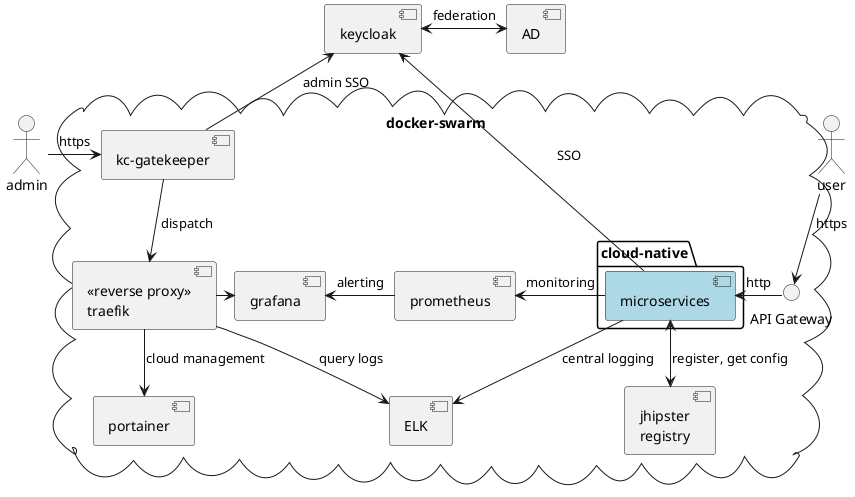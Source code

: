 @startuml
!pragma layout smetana
!pragma horizontalLineBetweenDifferentPackageAllowed

actor admin as admin
[keycloak] as kc
[AD] as ad
kc <-r-> ad : federation

cloud "docker-swarm" {    
    [kc-gatekeeper] as gk
    [<<reverse proxy>>\ntraefik] as tf
    [portainer]
    package "cloud-native" {
        [microservices] as ms #LightBlue
    }
    [grafana]
    [prometheus]
    () "API Gateway" as in
    [ELK] as elk
    [jhipster\nregistry] as registry
}

admin -> gk : https
gk -u-> kc : admin SSO
gk -d-> tf : dispatch
tf -d-> [portainer] : cloud management
tf -> [grafana]
tf -d-> elk : query logs
[prometheus] -l-> [grafana] : alerting
ms -d-> elk : central logging
ms -l-> [prometheus] : monitoring
ms <-d-> registry : register, get config
ms -> kc : SSO

actor user as user
in <-u- user : https
in -l-> ms : http

@enduml

